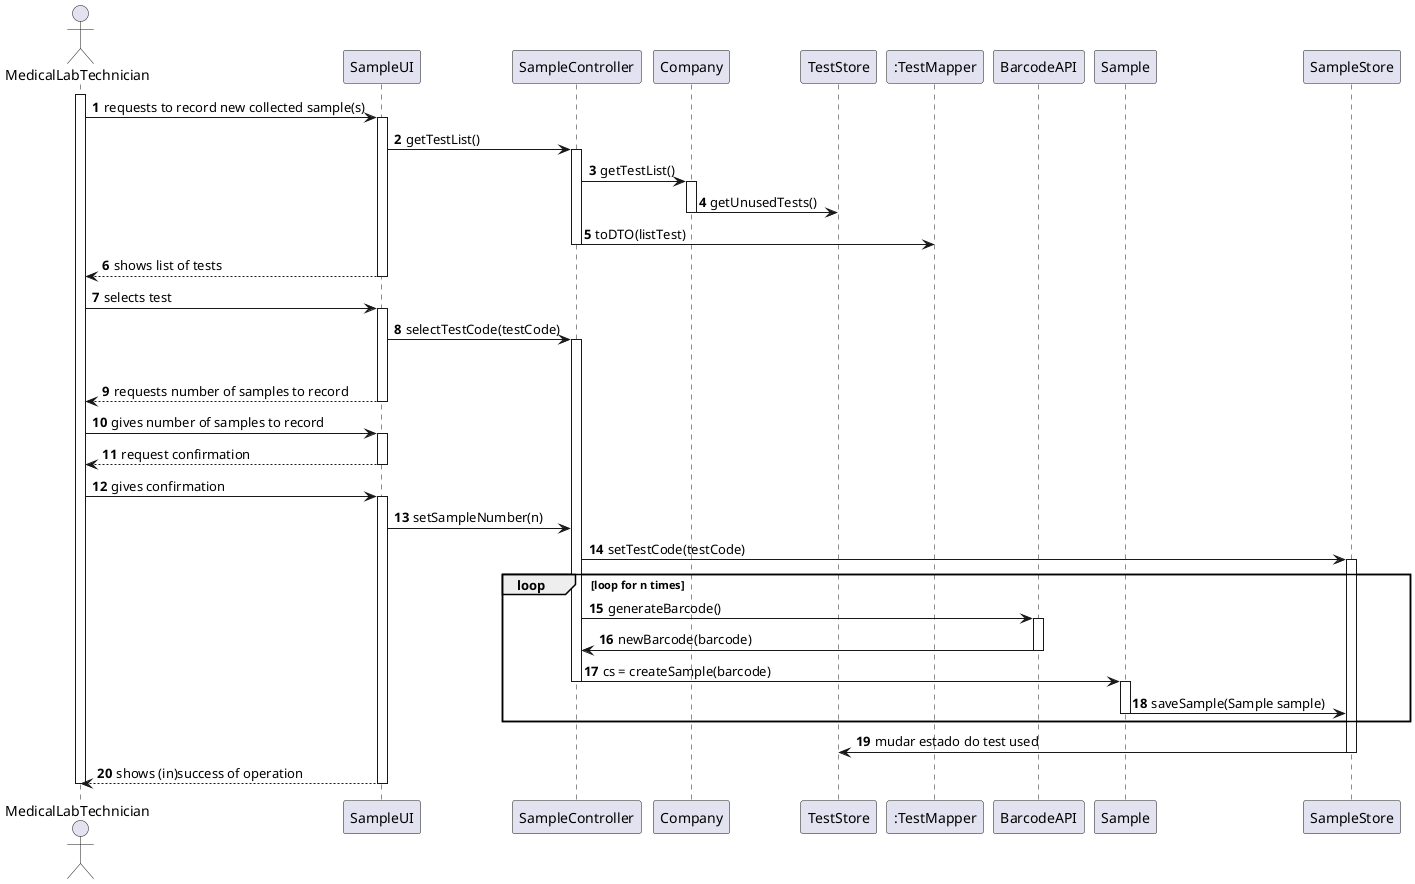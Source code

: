 @startuml

autonumber

actor MedicalLabTechnician as mlt
participant SampleUI as UI
participant SampleController as Controller
participant Company
participant TestStore
participant ":TestMapper" as TestMapper
participant BarcodeAPI as API
participant Sample
participant SampleStore

activate mlt
mlt -> UI: requests to record new collected sample(s)
activate UI
UI -> Controller: getTestList()
activate Controller
Controller -> Company: getTestList()
activate Company
Company -> TestStore: getUnusedTests()
deactivate Company
Controller -> TestMapper: toDTO(listTest)
deactivate Controller
deactivate Company
UI --> mlt: shows list of tests
deactivate UI
mlt -> UI: selects test
activate UI
UI -> Controller: selectTestCode(testCode)
activate Controller
deactivate Company
UI --> mlt: requests number of samples to record
deactivate UI
mlt -> UI: gives number of samples to record
activate UI
UI --> mlt: request confirmation
deactivate UI
mlt -> UI: gives confirmation
activate UI

UI -> Controller: setSampleNumber(n)
Controller -> SampleStore: setTestCode(testCode)
activate SampleStore
loop loop for n times
Controller -> API: generateBarcode()
activate API
API -> Controller: newBarcode(barcode)
deactivate API
Controller -> Sample: cs = createSample(barcode)
deactivate Controller
activate Sample
Sample -> SampleStore: saveSample(Sample sample)
deactivate Sample
end loop
SampleStore -> TestStore: mudar estado do test used
deactivate SampleStore
UI --> mlt: shows (in)success of operation
deactivate UI
deactivate mlt

@enduml